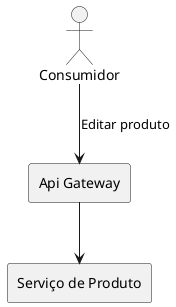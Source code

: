 @startuml
' Definições
actor Consumidor
rectangle "Api Gateway" as ApiGateway
rectangle "Serviço de Produto" as ProdutoServico

' Relação
Consumidor --> ApiGateway : Editar produto
ApiGateway --> ProdutoServico
@enduml